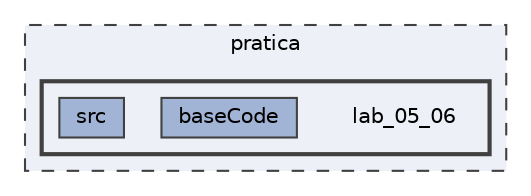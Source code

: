 digraph "pratica/lab_05_06"
{
 // LATEX_PDF_SIZE
  bgcolor="transparent";
  edge [fontname=Helvetica,fontsize=10,labelfontname=Helvetica,labelfontsize=10];
  node [fontname=Helvetica,fontsize=10,shape=box,height=0.2,width=0.4];
  compound=true
  subgraph clusterdir_400a30937f51aca1d7ea428956ed2a0c {
    graph [ bgcolor="#edf0f7", pencolor="grey25", label="pratica", fontname=Helvetica,fontsize=10 style="filled,dashed", URL="dir_400a30937f51aca1d7ea428956ed2a0c.html",tooltip=""]
  subgraph clusterdir_a66691943daea896bb673c91514d19be {
    graph [ bgcolor="#edf0f7", pencolor="grey25", label="", fontname=Helvetica,fontsize=10 style="filled,bold", URL="dir_a66691943daea896bb673c91514d19be.html",tooltip=""]
    dir_a66691943daea896bb673c91514d19be [shape=plaintext, label="lab_05_06"];
  dir_1863ea897b4e0e82e2ee2a9a7accb719 [label="baseCode", fillcolor="#a2b4d6", color="grey25", style="filled", URL="dir_1863ea897b4e0e82e2ee2a9a7accb719.html",tooltip=""];
  dir_8bdccc3663c416828f833b9adc36429e [label="src", fillcolor="#a2b4d6", color="grey25", style="filled", URL="dir_8bdccc3663c416828f833b9adc36429e.html",tooltip=""];
  }
  }
}

